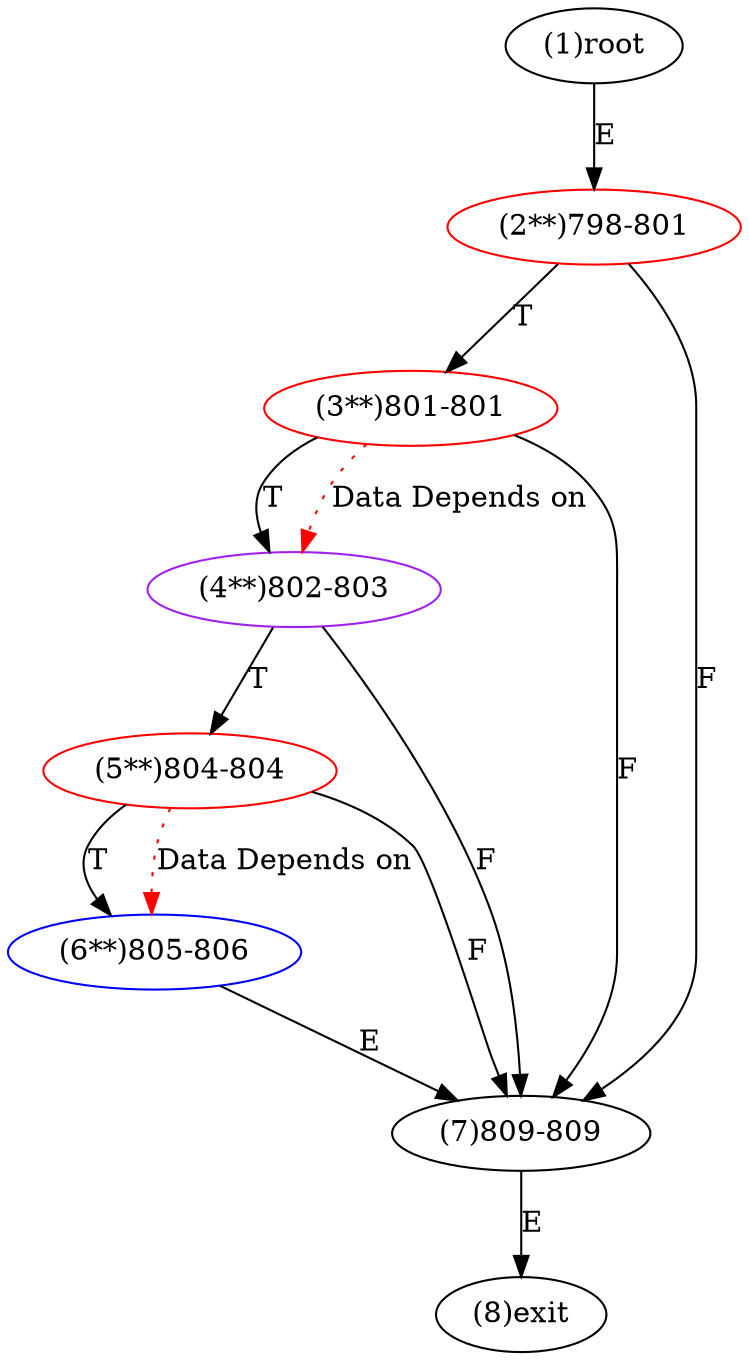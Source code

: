 digraph "" { 
1[ label="(1)root"];
2[ label="(2**)798-801",color=red];
3[ label="(3**)801-801",color=red];
4[ label="(4**)802-803",color=purple];
5[ label="(5**)804-804",color=red];
6[ label="(6**)805-806",color=blue];
7[ label="(7)809-809"];
8[ label="(8)exit"];
1->2[ label="E"];
2->7[ label="F"];
2->3[ label="T"];
3->7[ label="F"];
3->4[ label="T"];
4->7[ label="F"];
4->5[ label="T"];
5->7[ label="F"];
5->6[ label="T"];
6->7[ label="E"];
7->8[ label="E"];
3->4[ color="red" label="Data Depends on" style = dotted ];
5->6[ color="red" label="Data Depends on" style = dotted ];
}